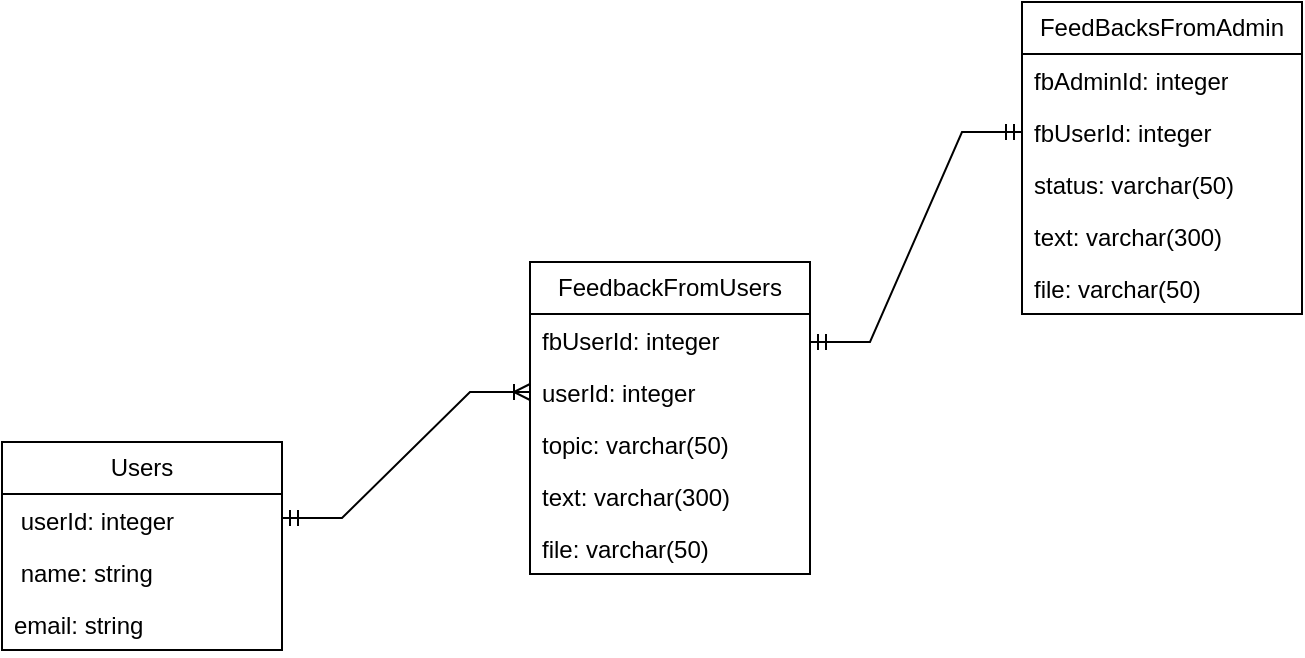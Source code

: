 <mxfile version="24.0.7" type="github">
  <diagram name="Страница — 1" id="tcejFWrHZNX2yla4_RFj">
    <mxGraphModel dx="1050" dy="1699" grid="1" gridSize="10" guides="1" tooltips="1" connect="1" arrows="1" fold="1" page="1" pageScale="1" pageWidth="827" pageHeight="1169" math="0" shadow="0">
      <root>
        <mxCell id="0" />
        <mxCell id="1" parent="0" />
        <mxCell id="MeD8jpsRdm394XFXMJ0W-1" value="Users" style="swimlane;fontStyle=0;childLayout=stackLayout;horizontal=1;startSize=26;fillColor=none;horizontalStack=0;resizeParent=1;resizeParentMax=0;resizeLast=0;collapsible=1;marginBottom=0;whiteSpace=wrap;html=1;" vertex="1" parent="1">
          <mxGeometry x="10" y="210" width="140" height="104" as="geometry" />
        </mxCell>
        <mxCell id="MeD8jpsRdm394XFXMJ0W-2" value="&amp;nbsp;userId: integer" style="text;strokeColor=none;fillColor=none;align=left;verticalAlign=top;spacingLeft=4;spacingRight=4;overflow=hidden;rotatable=0;points=[[0,0.5],[1,0.5]];portConstraint=eastwest;whiteSpace=wrap;html=1;" vertex="1" parent="MeD8jpsRdm394XFXMJ0W-1">
          <mxGeometry y="26" width="140" height="26" as="geometry" />
        </mxCell>
        <mxCell id="MeD8jpsRdm394XFXMJ0W-3" value="&amp;nbsp;name: string" style="text;strokeColor=none;fillColor=none;align=left;verticalAlign=top;spacingLeft=4;spacingRight=4;overflow=hidden;rotatable=0;points=[[0,0.5],[1,0.5]];portConstraint=eastwest;whiteSpace=wrap;html=1;" vertex="1" parent="MeD8jpsRdm394XFXMJ0W-1">
          <mxGeometry y="52" width="140" height="26" as="geometry" />
        </mxCell>
        <mxCell id="MeD8jpsRdm394XFXMJ0W-4" value="email: string" style="text;strokeColor=none;fillColor=none;align=left;verticalAlign=top;spacingLeft=4;spacingRight=4;overflow=hidden;rotatable=0;points=[[0,0.5],[1,0.5]];portConstraint=eastwest;whiteSpace=wrap;html=1;" vertex="1" parent="MeD8jpsRdm394XFXMJ0W-1">
          <mxGeometry y="78" width="140" height="26" as="geometry" />
        </mxCell>
        <mxCell id="MeD8jpsRdm394XFXMJ0W-5" value="FeedbackFromUsers" style="swimlane;fontStyle=0;childLayout=stackLayout;horizontal=1;startSize=26;fillColor=none;horizontalStack=0;resizeParent=1;resizeParentMax=0;resizeLast=0;collapsible=1;marginBottom=0;whiteSpace=wrap;html=1;" vertex="1" parent="1">
          <mxGeometry x="274" y="120" width="140" height="156" as="geometry" />
        </mxCell>
        <mxCell id="MeD8jpsRdm394XFXMJ0W-6" value="fbUserId: integer" style="text;strokeColor=none;fillColor=none;align=left;verticalAlign=top;spacingLeft=4;spacingRight=4;overflow=hidden;rotatable=0;points=[[0,0.5],[1,0.5]];portConstraint=eastwest;whiteSpace=wrap;html=1;" vertex="1" parent="MeD8jpsRdm394XFXMJ0W-5">
          <mxGeometry y="26" width="140" height="26" as="geometry" />
        </mxCell>
        <mxCell id="MeD8jpsRdm394XFXMJ0W-15" value="userId: integer" style="text;strokeColor=none;fillColor=none;align=left;verticalAlign=top;spacingLeft=4;spacingRight=4;overflow=hidden;rotatable=0;points=[[0,0.5],[1,0.5]];portConstraint=eastwest;whiteSpace=wrap;html=1;" vertex="1" parent="MeD8jpsRdm394XFXMJ0W-5">
          <mxGeometry y="52" width="140" height="26" as="geometry" />
        </mxCell>
        <mxCell id="MeD8jpsRdm394XFXMJ0W-7" value="topic: varchar(50)" style="text;strokeColor=none;fillColor=none;align=left;verticalAlign=top;spacingLeft=4;spacingRight=4;overflow=hidden;rotatable=0;points=[[0,0.5],[1,0.5]];portConstraint=eastwest;whiteSpace=wrap;html=1;" vertex="1" parent="MeD8jpsRdm394XFXMJ0W-5">
          <mxGeometry y="78" width="140" height="26" as="geometry" />
        </mxCell>
        <mxCell id="MeD8jpsRdm394XFXMJ0W-8" value="text: varchar(300)" style="text;strokeColor=none;fillColor=none;align=left;verticalAlign=top;spacingLeft=4;spacingRight=4;overflow=hidden;rotatable=0;points=[[0,0.5],[1,0.5]];portConstraint=eastwest;whiteSpace=wrap;html=1;" vertex="1" parent="MeD8jpsRdm394XFXMJ0W-5">
          <mxGeometry y="104" width="140" height="26" as="geometry" />
        </mxCell>
        <mxCell id="MeD8jpsRdm394XFXMJ0W-13" value="file: varchar(50)" style="text;strokeColor=none;fillColor=none;align=left;verticalAlign=top;spacingLeft=4;spacingRight=4;overflow=hidden;rotatable=0;points=[[0,0.5],[1,0.5]];portConstraint=eastwest;whiteSpace=wrap;html=1;" vertex="1" parent="MeD8jpsRdm394XFXMJ0W-5">
          <mxGeometry y="130" width="140" height="26" as="geometry" />
        </mxCell>
        <mxCell id="MeD8jpsRdm394XFXMJ0W-9" value="FeedBacksFromAdmin" style="swimlane;fontStyle=0;childLayout=stackLayout;horizontal=1;startSize=26;fillColor=none;horizontalStack=0;resizeParent=1;resizeParentMax=0;resizeLast=0;collapsible=1;marginBottom=0;whiteSpace=wrap;html=1;" vertex="1" parent="1">
          <mxGeometry x="520" y="-10" width="140" height="156" as="geometry" />
        </mxCell>
        <mxCell id="MeD8jpsRdm394XFXMJ0W-10" value="fbAdminId: integer" style="text;strokeColor=none;fillColor=none;align=left;verticalAlign=top;spacingLeft=4;spacingRight=4;overflow=hidden;rotatable=0;points=[[0,0.5],[1,0.5]];portConstraint=eastwest;whiteSpace=wrap;html=1;" vertex="1" parent="MeD8jpsRdm394XFXMJ0W-9">
          <mxGeometry y="26" width="140" height="26" as="geometry" />
        </mxCell>
        <mxCell id="MeD8jpsRdm394XFXMJ0W-16" value="fbUserId: integer" style="text;strokeColor=none;fillColor=none;align=left;verticalAlign=top;spacingLeft=4;spacingRight=4;overflow=hidden;rotatable=0;points=[[0,0.5],[1,0.5]];portConstraint=eastwest;whiteSpace=wrap;html=1;" vertex="1" parent="MeD8jpsRdm394XFXMJ0W-9">
          <mxGeometry y="52" width="140" height="26" as="geometry" />
        </mxCell>
        <mxCell id="MeD8jpsRdm394XFXMJ0W-11" value="status: varchar(50)" style="text;strokeColor=none;fillColor=none;align=left;verticalAlign=top;spacingLeft=4;spacingRight=4;overflow=hidden;rotatable=0;points=[[0,0.5],[1,0.5]];portConstraint=eastwest;whiteSpace=wrap;html=1;" vertex="1" parent="MeD8jpsRdm394XFXMJ0W-9">
          <mxGeometry y="78" width="140" height="26" as="geometry" />
        </mxCell>
        <mxCell id="MeD8jpsRdm394XFXMJ0W-17" value="text: varchar(300)" style="text;strokeColor=none;fillColor=none;align=left;verticalAlign=top;spacingLeft=4;spacingRight=4;overflow=hidden;rotatable=0;points=[[0,0.5],[1,0.5]];portConstraint=eastwest;whiteSpace=wrap;html=1;" vertex="1" parent="MeD8jpsRdm394XFXMJ0W-9">
          <mxGeometry y="104" width="140" height="26" as="geometry" />
        </mxCell>
        <mxCell id="MeD8jpsRdm394XFXMJ0W-12" value="file: varchar(50)" style="text;strokeColor=none;fillColor=none;align=left;verticalAlign=top;spacingLeft=4;spacingRight=4;overflow=hidden;rotatable=0;points=[[0,0.5],[1,0.5]];portConstraint=eastwest;whiteSpace=wrap;html=1;" vertex="1" parent="MeD8jpsRdm394XFXMJ0W-9">
          <mxGeometry y="130" width="140" height="26" as="geometry" />
        </mxCell>
        <mxCell id="MeD8jpsRdm394XFXMJ0W-20" value="" style="edgeStyle=entityRelationEdgeStyle;fontSize=12;html=1;endArrow=ERmandOne;startArrow=ERmandOne;rounded=0;" edge="1" parent="1" target="MeD8jpsRdm394XFXMJ0W-16">
          <mxGeometry width="100" height="100" relative="1" as="geometry">
            <mxPoint x="414" y="160" as="sourcePoint" />
            <mxPoint x="514" y="60" as="targetPoint" />
          </mxGeometry>
        </mxCell>
        <mxCell id="MeD8jpsRdm394XFXMJ0W-21" value="" style="edgeStyle=entityRelationEdgeStyle;fontSize=12;html=1;endArrow=ERoneToMany;startArrow=ERmandOne;rounded=0;entryX=0;entryY=0.5;entryDx=0;entryDy=0;" edge="1" parent="1" target="MeD8jpsRdm394XFXMJ0W-15">
          <mxGeometry width="100" height="100" relative="1" as="geometry">
            <mxPoint x="150" y="248" as="sourcePoint" />
            <mxPoint x="250" y="148" as="targetPoint" />
            <Array as="points">
              <mxPoint x="230" y="190" />
            </Array>
          </mxGeometry>
        </mxCell>
      </root>
    </mxGraphModel>
  </diagram>
</mxfile>
